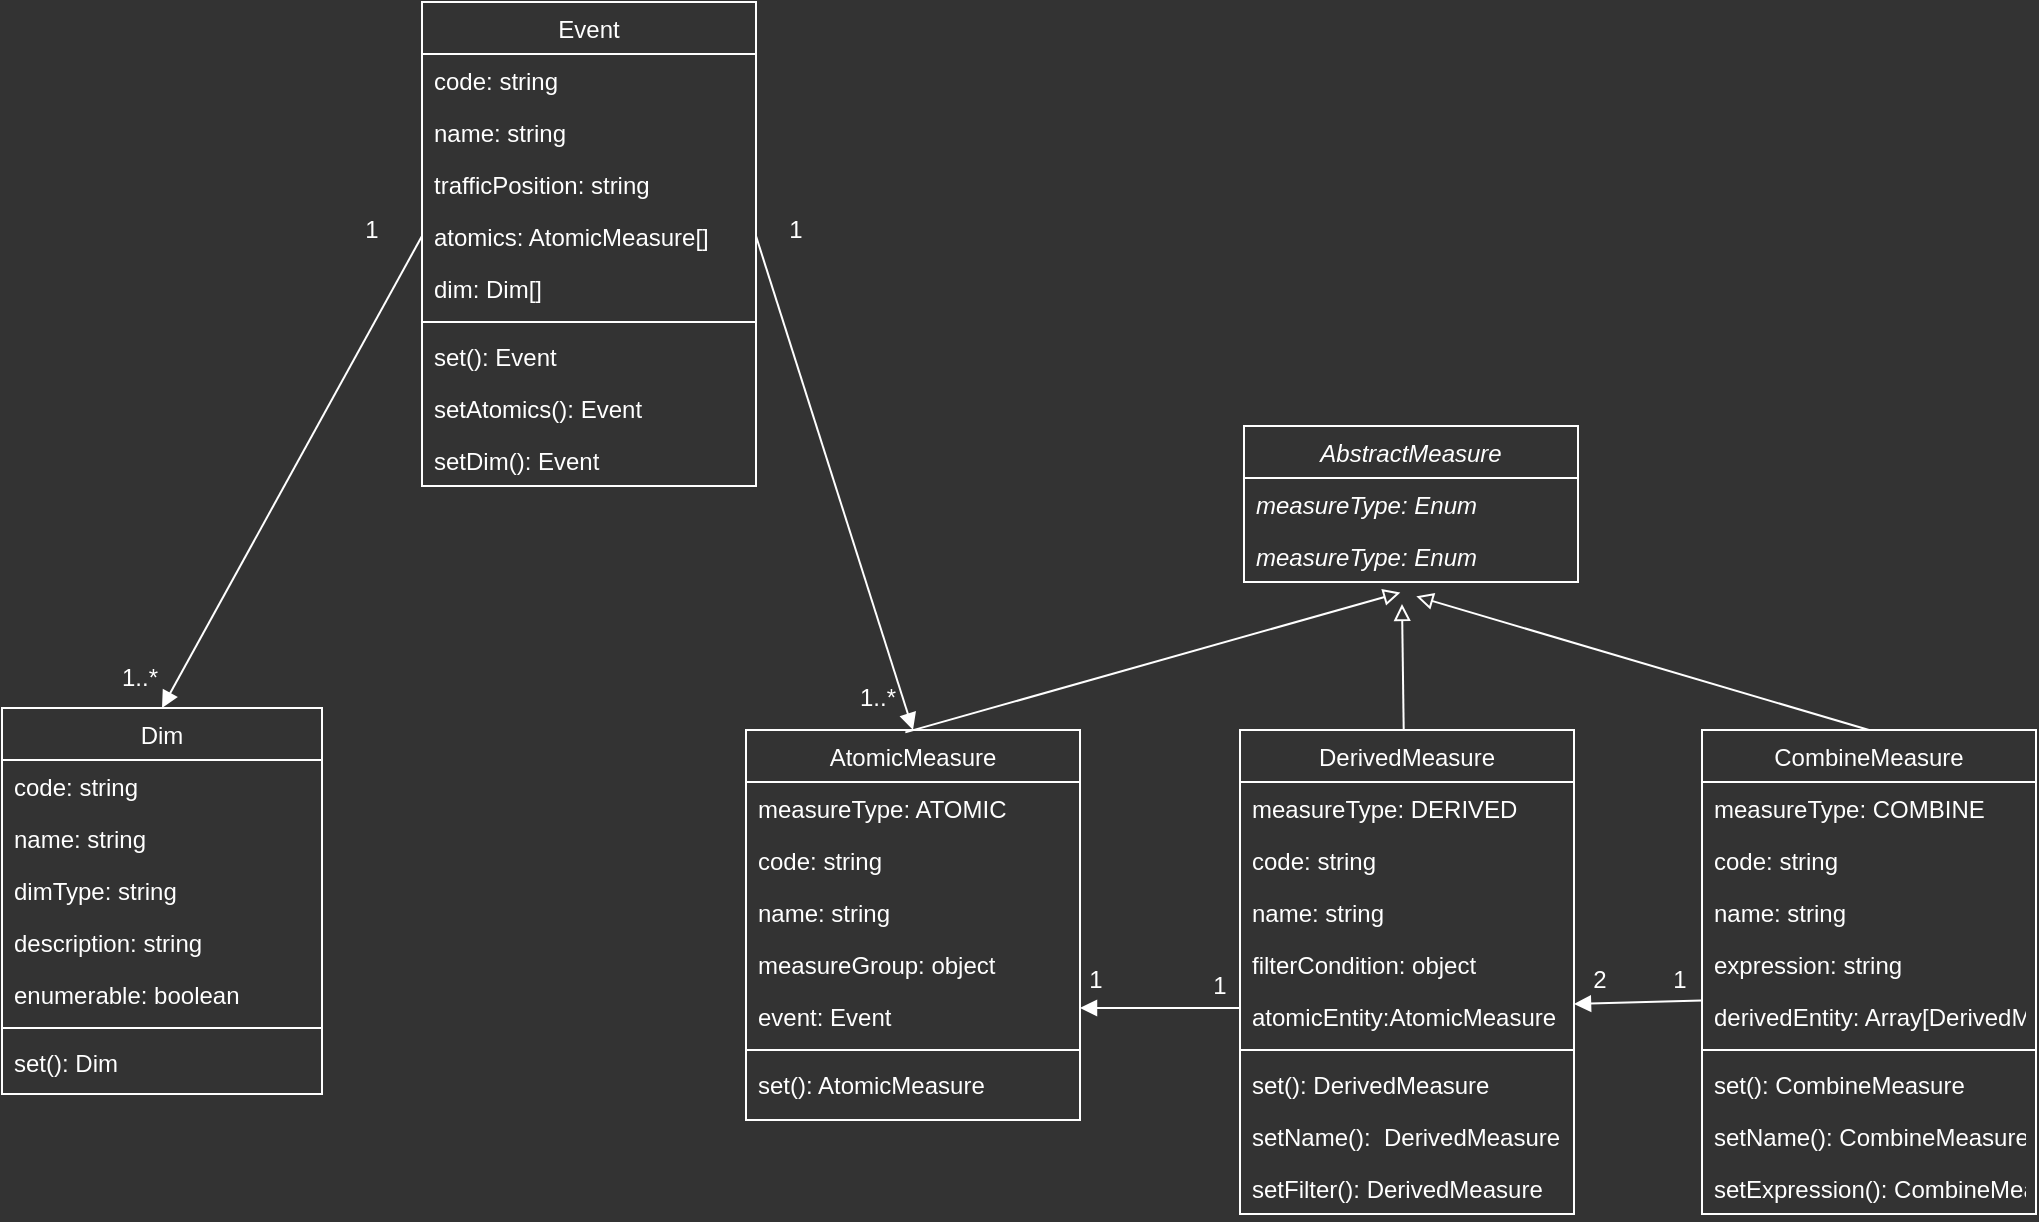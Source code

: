 <mxfile version="14.7.6" type="github">
  <diagram id="C5RBs43oDa-KdzZeNtuy" name="Page-1">
    <mxGraphModel dx="894" dy="668" grid="0" gridSize="10" guides="1" tooltips="1" connect="1" arrows="1" fold="1" page="1" pageScale="1" pageWidth="4827" pageHeight="4869" background="#333333" math="0" shadow="0">
      <root>
        <mxCell id="WIyWlLk6GJQsqaUBKTNV-0" />
        <mxCell id="WIyWlLk6GJQsqaUBKTNV-1" parent="WIyWlLk6GJQsqaUBKTNV-0" />
        <mxCell id="zkfFHV4jXpPFQw0GAbJ--17" value="Dim" style="swimlane;fontStyle=0;align=center;verticalAlign=top;childLayout=stackLayout;horizontal=1;startSize=26;horizontalStack=0;resizeParent=1;resizeLast=0;collapsible=1;marginBottom=0;rounded=0;shadow=0;strokeWidth=1;fontColor=#FFFFFF;strokeColor=#FFFFFF;fillColor=none;" parent="WIyWlLk6GJQsqaUBKTNV-1" vertex="1">
          <mxGeometry x="355" y="566" width="160" height="193" as="geometry">
            <mxRectangle x="550" y="140" width="160" height="26" as="alternateBounds" />
          </mxGeometry>
        </mxCell>
        <mxCell id="zkfFHV4jXpPFQw0GAbJ--18" value="code: string" style="text;align=left;verticalAlign=top;spacingLeft=4;spacingRight=4;overflow=hidden;rotatable=0;points=[[0,0.5],[1,0.5]];portConstraint=eastwest;fontColor=#FFFFFF;" parent="zkfFHV4jXpPFQw0GAbJ--17" vertex="1">
          <mxGeometry y="26" width="160" height="26" as="geometry" />
        </mxCell>
        <mxCell id="zkfFHV4jXpPFQw0GAbJ--19" value="name: string" style="text;align=left;verticalAlign=top;spacingLeft=4;spacingRight=4;overflow=hidden;rotatable=0;points=[[0,0.5],[1,0.5]];portConstraint=eastwest;rounded=0;shadow=0;html=0;fontColor=#FFFFFF;" parent="zkfFHV4jXpPFQw0GAbJ--17" vertex="1">
          <mxGeometry y="52" width="160" height="26" as="geometry" />
        </mxCell>
        <mxCell id="zkfFHV4jXpPFQw0GAbJ--20" value="dimType: string" style="text;align=left;verticalAlign=top;spacingLeft=4;spacingRight=4;overflow=hidden;rotatable=0;points=[[0,0.5],[1,0.5]];portConstraint=eastwest;rounded=0;shadow=0;html=0;fontColor=#FFFFFF;" parent="zkfFHV4jXpPFQw0GAbJ--17" vertex="1">
          <mxGeometry y="78" width="160" height="26" as="geometry" />
        </mxCell>
        <mxCell id="zkfFHV4jXpPFQw0GAbJ--21" value="description: string" style="text;align=left;verticalAlign=top;spacingLeft=4;spacingRight=4;overflow=hidden;rotatable=0;points=[[0,0.5],[1,0.5]];portConstraint=eastwest;rounded=0;shadow=0;html=0;fontColor=#FFFFFF;" parent="zkfFHV4jXpPFQw0GAbJ--17" vertex="1">
          <mxGeometry y="104" width="160" height="26" as="geometry" />
        </mxCell>
        <mxCell id="zkfFHV4jXpPFQw0GAbJ--22" value="enumerable: boolean" style="text;align=left;verticalAlign=top;spacingLeft=4;spacingRight=4;overflow=hidden;rotatable=0;points=[[0,0.5],[1,0.5]];portConstraint=eastwest;rounded=0;shadow=0;html=0;fontColor=#FFFFFF;" parent="zkfFHV4jXpPFQw0GAbJ--17" vertex="1">
          <mxGeometry y="130" width="160" height="26" as="geometry" />
        </mxCell>
        <mxCell id="zkfFHV4jXpPFQw0GAbJ--23" value="" style="line;html=1;strokeWidth=1;align=left;verticalAlign=middle;spacingTop=-1;spacingLeft=3;spacingRight=3;rotatable=0;labelPosition=right;points=[];portConstraint=eastwest;fontColor=#FFFFFF;strokeColor=#FFFFFF;" parent="zkfFHV4jXpPFQw0GAbJ--17" vertex="1">
          <mxGeometry y="156" width="160" height="8" as="geometry" />
        </mxCell>
        <mxCell id="zkfFHV4jXpPFQw0GAbJ--25" value="set(): Dim" style="text;align=left;verticalAlign=top;spacingLeft=4;spacingRight=4;overflow=hidden;rotatable=0;points=[[0,0.5],[1,0.5]];portConstraint=eastwest;fontColor=#FFFFFF;" parent="zkfFHV4jXpPFQw0GAbJ--17" vertex="1">
          <mxGeometry y="164" width="160" height="26" as="geometry" />
        </mxCell>
        <mxCell id="EBYmS5xXXLun_0fUrUWN-65" style="edgeStyle=none;rounded=0;orthogonalLoop=1;jettySize=auto;html=1;entryX=0.5;entryY=0;entryDx=0;entryDy=0;fontColor=#FFFFFF;endArrow=block;endFill=1;strokeColor=#FFFFFF;exitX=0;exitY=0.5;exitDx=0;exitDy=0;" edge="1" parent="WIyWlLk6GJQsqaUBKTNV-1" source="EBYmS5xXXLun_0fUrUWN-45" target="zkfFHV4jXpPFQw0GAbJ--17">
          <mxGeometry relative="1" as="geometry" />
        </mxCell>
        <mxCell id="EBYmS5xXXLun_0fUrUWN-66" style="edgeStyle=none;rounded=0;orthogonalLoop=1;jettySize=auto;html=1;entryX=0.5;entryY=0;entryDx=0;entryDy=0;fontColor=#FFFFFF;endArrow=block;endFill=1;strokeColor=#FFFFFF;exitX=1;exitY=0.5;exitDx=0;exitDy=0;" edge="1" parent="WIyWlLk6GJQsqaUBKTNV-1" source="EBYmS5xXXLun_0fUrUWN-45" target="EBYmS5xXXLun_0fUrUWN-9">
          <mxGeometry relative="1" as="geometry" />
        </mxCell>
        <mxCell id="EBYmS5xXXLun_0fUrUWN-41" value="Event" style="swimlane;fontStyle=0;align=center;verticalAlign=top;childLayout=stackLayout;horizontal=1;startSize=26;horizontalStack=0;resizeParent=1;resizeLast=0;collapsible=1;marginBottom=0;rounded=0;shadow=0;strokeWidth=1;fontColor=#FFFFFF;strokeColor=#FFFFFF;fillColor=none;" vertex="1" parent="WIyWlLk6GJQsqaUBKTNV-1">
          <mxGeometry x="565" y="213" width="167" height="242" as="geometry">
            <mxRectangle x="550" y="140" width="160" height="26" as="alternateBounds" />
          </mxGeometry>
        </mxCell>
        <mxCell id="EBYmS5xXXLun_0fUrUWN-43" value="code: string" style="text;align=left;verticalAlign=top;spacingLeft=4;spacingRight=4;overflow=hidden;rotatable=0;points=[[0,0.5],[1,0.5]];portConstraint=eastwest;rounded=0;shadow=0;html=0;fontColor=#FFFFFF;" vertex="1" parent="EBYmS5xXXLun_0fUrUWN-41">
          <mxGeometry y="26" width="167" height="26" as="geometry" />
        </mxCell>
        <mxCell id="EBYmS5xXXLun_0fUrUWN-44" value="name: string" style="text;align=left;verticalAlign=top;spacingLeft=4;spacingRight=4;overflow=hidden;rotatable=0;points=[[0,0.5],[1,0.5]];portConstraint=eastwest;rounded=0;shadow=0;html=0;fontColor=#FFFFFF;" vertex="1" parent="EBYmS5xXXLun_0fUrUWN-41">
          <mxGeometry y="52" width="167" height="26" as="geometry" />
        </mxCell>
        <mxCell id="EBYmS5xXXLun_0fUrUWN-42" value="trafficPosition: string" style="text;align=left;verticalAlign=top;spacingLeft=4;spacingRight=4;overflow=hidden;rotatable=0;points=[[0,0.5],[1,0.5]];portConstraint=eastwest;rounded=0;shadow=0;html=0;fontColor=#FFFFFF;" vertex="1" parent="EBYmS5xXXLun_0fUrUWN-41">
          <mxGeometry y="78" width="167" height="26" as="geometry" />
        </mxCell>
        <mxCell id="EBYmS5xXXLun_0fUrUWN-45" value="atomics: AtomicMeasure[]" style="text;align=left;verticalAlign=top;spacingLeft=4;spacingRight=4;overflow=hidden;rotatable=0;points=[[0,0.5],[1,0.5]];portConstraint=eastwest;rounded=0;shadow=0;html=0;fontColor=#FFFFFF;" vertex="1" parent="EBYmS5xXXLun_0fUrUWN-41">
          <mxGeometry y="104" width="167" height="26" as="geometry" />
        </mxCell>
        <mxCell id="EBYmS5xXXLun_0fUrUWN-46" value="dim: Dim[]" style="text;align=left;verticalAlign=top;spacingLeft=4;spacingRight=4;overflow=hidden;rotatable=0;points=[[0,0.5],[1,0.5]];portConstraint=eastwest;rounded=0;shadow=0;html=0;fontColor=#FFFFFF;" vertex="1" parent="EBYmS5xXXLun_0fUrUWN-41">
          <mxGeometry y="130" width="167" height="26" as="geometry" />
        </mxCell>
        <mxCell id="EBYmS5xXXLun_0fUrUWN-47" value="" style="line;html=1;strokeWidth=1;align=left;verticalAlign=middle;spacingTop=-1;spacingLeft=3;spacingRight=3;rotatable=0;labelPosition=right;points=[];portConstraint=eastwest;fontColor=#FFFFFF;strokeColor=#FFFFFF;" vertex="1" parent="EBYmS5xXXLun_0fUrUWN-41">
          <mxGeometry y="156" width="167" height="8" as="geometry" />
        </mxCell>
        <mxCell id="EBYmS5xXXLun_0fUrUWN-48" value="set(): Event" style="text;align=left;verticalAlign=top;spacingLeft=4;spacingRight=4;overflow=hidden;rotatable=0;points=[[0,0.5],[1,0.5]];portConstraint=eastwest;fontColor=#FFFFFF;" vertex="1" parent="EBYmS5xXXLun_0fUrUWN-41">
          <mxGeometry y="164" width="167" height="26" as="geometry" />
        </mxCell>
        <mxCell id="EBYmS5xXXLun_0fUrUWN-49" value="setAtomics(): Event" style="text;align=left;verticalAlign=top;spacingLeft=4;spacingRight=4;overflow=hidden;rotatable=0;points=[[0,0.5],[1,0.5]];portConstraint=eastwest;fontColor=#FFFFFF;" vertex="1" parent="EBYmS5xXXLun_0fUrUWN-41">
          <mxGeometry y="190" width="167" height="26" as="geometry" />
        </mxCell>
        <mxCell id="EBYmS5xXXLun_0fUrUWN-50" value="setDim(): Event" style="text;align=left;verticalAlign=top;spacingLeft=4;spacingRight=4;overflow=hidden;rotatable=0;points=[[0,0.5],[1,0.5]];portConstraint=eastwest;fontColor=#FFFFFF;" vertex="1" parent="EBYmS5xXXLun_0fUrUWN-41">
          <mxGeometry y="216" width="167" height="26" as="geometry" />
        </mxCell>
        <mxCell id="EBYmS5xXXLun_0fUrUWN-63" value="" style="group" vertex="1" connectable="0" parent="WIyWlLk6GJQsqaUBKTNV-1">
          <mxGeometry x="727" y="447" width="645" height="372" as="geometry" />
        </mxCell>
        <mxCell id="EBYmS5xXXLun_0fUrUWN-0" value="AbstractMeasure" style="swimlane;fontStyle=2;align=center;verticalAlign=top;childLayout=stackLayout;horizontal=1;startSize=26;horizontalStack=0;resizeParent=1;resizeLast=0;collapsible=1;marginBottom=0;rounded=0;shadow=0;strokeWidth=1;fontColor=#FFFFFF;strokeColor=#FFFFFF;fillColor=none;" vertex="1" parent="EBYmS5xXXLun_0fUrUWN-63">
          <mxGeometry x="249" y="-22" width="167" height="78" as="geometry">
            <mxRectangle x="550" y="140" width="160" height="26" as="alternateBounds" />
          </mxGeometry>
        </mxCell>
        <mxCell id="EBYmS5xXXLun_0fUrUWN-64" value="measureType: Enum" style="text;align=left;verticalAlign=top;spacingLeft=4;spacingRight=4;overflow=hidden;rotatable=0;points=[[0,0.5],[1,0.5]];portConstraint=eastwest;fontColor=#FFFFFF;fontStyle=2" vertex="1" parent="EBYmS5xXXLun_0fUrUWN-0">
          <mxGeometry y="26" width="167" height="26" as="geometry" />
        </mxCell>
        <mxCell id="EBYmS5xXXLun_0fUrUWN-1" value="measureType: Enum" style="text;align=left;verticalAlign=top;spacingLeft=4;spacingRight=4;overflow=hidden;rotatable=0;points=[[0,0.5],[1,0.5]];portConstraint=eastwest;fontColor=#FFFFFF;fontStyle=2" vertex="1" parent="EBYmS5xXXLun_0fUrUWN-0">
          <mxGeometry y="52" width="167" height="26" as="geometry" />
        </mxCell>
        <mxCell id="EBYmS5xXXLun_0fUrUWN-51" style="rounded=0;orthogonalLoop=1;jettySize=auto;html=1;fontColor=#FFFFFF;strokeColor=#FFFFFF;endArrow=block;endFill=0;exitX=0.477;exitY=0.006;exitDx=0;exitDy=0;exitPerimeter=0;" edge="1" parent="EBYmS5xXXLun_0fUrUWN-63" source="EBYmS5xXXLun_0fUrUWN-9">
          <mxGeometry relative="1" as="geometry">
            <mxPoint x="327.143" y="61.292" as="targetPoint" />
          </mxGeometry>
        </mxCell>
        <mxCell id="EBYmS5xXXLun_0fUrUWN-9" value="AtomicMeasure" style="swimlane;fontStyle=0;align=center;verticalAlign=top;childLayout=stackLayout;horizontal=1;startSize=26;horizontalStack=0;resizeParent=1;resizeLast=0;collapsible=1;marginBottom=0;rounded=0;shadow=0;strokeWidth=1;fontColor=#FFFFFF;strokeColor=#FFFFFF;fillColor=none;" vertex="1" parent="EBYmS5xXXLun_0fUrUWN-63">
          <mxGeometry y="130" width="167" height="195" as="geometry">
            <mxRectangle x="550" y="140" width="160" height="26" as="alternateBounds" />
          </mxGeometry>
        </mxCell>
        <mxCell id="EBYmS5xXXLun_0fUrUWN-12" value="measureType: ATOMIC" style="text;align=left;verticalAlign=top;spacingLeft=4;spacingRight=4;overflow=hidden;rotatable=0;points=[[0,0.5],[1,0.5]];portConstraint=eastwest;rounded=0;shadow=0;html=0;fontColor=#FFFFFF;" vertex="1" parent="EBYmS5xXXLun_0fUrUWN-9">
          <mxGeometry y="26" width="167" height="26" as="geometry" />
        </mxCell>
        <mxCell id="EBYmS5xXXLun_0fUrUWN-13" value="code: string" style="text;align=left;verticalAlign=top;spacingLeft=4;spacingRight=4;overflow=hidden;rotatable=0;points=[[0,0.5],[1,0.5]];portConstraint=eastwest;rounded=0;shadow=0;html=0;fontColor=#FFFFFF;" vertex="1" parent="EBYmS5xXXLun_0fUrUWN-9">
          <mxGeometry y="52" width="167" height="26" as="geometry" />
        </mxCell>
        <mxCell id="EBYmS5xXXLun_0fUrUWN-14" value="name: string" style="text;align=left;verticalAlign=top;spacingLeft=4;spacingRight=4;overflow=hidden;rotatable=0;points=[[0,0.5],[1,0.5]];portConstraint=eastwest;rounded=0;shadow=0;html=0;fontColor=#FFFFFF;" vertex="1" parent="EBYmS5xXXLun_0fUrUWN-9">
          <mxGeometry y="78" width="167" height="26" as="geometry" />
        </mxCell>
        <mxCell id="EBYmS5xXXLun_0fUrUWN-19" value="measureGroup: object" style="text;align=left;verticalAlign=top;spacingLeft=4;spacingRight=4;overflow=hidden;rotatable=0;points=[[0,0.5],[1,0.5]];portConstraint=eastwest;rounded=0;shadow=0;html=0;fontColor=#FFFFFF;" vertex="1" parent="EBYmS5xXXLun_0fUrUWN-9">
          <mxGeometry y="104" width="167" height="26" as="geometry" />
        </mxCell>
        <mxCell id="EBYmS5xXXLun_0fUrUWN-20" value="event: Event" style="text;align=left;verticalAlign=top;spacingLeft=4;spacingRight=4;overflow=hidden;rotatable=0;points=[[0,0.5],[1,0.5]];portConstraint=eastwest;rounded=0;shadow=0;html=0;fontColor=#FFFFFF;" vertex="1" parent="EBYmS5xXXLun_0fUrUWN-9">
          <mxGeometry y="130" width="167" height="26" as="geometry" />
        </mxCell>
        <mxCell id="EBYmS5xXXLun_0fUrUWN-15" value="" style="line;html=1;strokeWidth=1;align=left;verticalAlign=middle;spacingTop=-1;spacingLeft=3;spacingRight=3;rotatable=0;labelPosition=right;points=[];portConstraint=eastwest;fontColor=#FFFFFF;strokeColor=#FFFFFF;" vertex="1" parent="EBYmS5xXXLun_0fUrUWN-9">
          <mxGeometry y="156" width="167" height="8" as="geometry" />
        </mxCell>
        <mxCell id="EBYmS5xXXLun_0fUrUWN-16" value="set(): AtomicMeasure" style="text;align=left;verticalAlign=top;spacingLeft=4;spacingRight=4;overflow=hidden;rotatable=0;points=[[0,0.5],[1,0.5]];portConstraint=eastwest;fontColor=#FFFFFF;" vertex="1" parent="EBYmS5xXXLun_0fUrUWN-9">
          <mxGeometry y="164" width="167" height="26" as="geometry" />
        </mxCell>
        <mxCell id="EBYmS5xXXLun_0fUrUWN-52" style="edgeStyle=none;rounded=0;orthogonalLoop=1;jettySize=auto;html=1;fontColor=#FFFFFF;endArrow=block;endFill=0;strokeColor=#FFFFFF;" edge="1" parent="EBYmS5xXXLun_0fUrUWN-63" source="EBYmS5xXXLun_0fUrUWN-21">
          <mxGeometry relative="1" as="geometry">
            <mxPoint x="328" y="67" as="targetPoint" />
          </mxGeometry>
        </mxCell>
        <mxCell id="EBYmS5xXXLun_0fUrUWN-21" value="DerivedMeasure" style="swimlane;fontStyle=0;align=center;verticalAlign=top;childLayout=stackLayout;horizontal=1;startSize=26;horizontalStack=0;resizeParent=1;resizeLast=0;collapsible=1;marginBottom=0;rounded=0;shadow=0;strokeWidth=1;fontColor=#FFFFFF;strokeColor=#FFFFFF;fillColor=none;" vertex="1" parent="EBYmS5xXXLun_0fUrUWN-63">
          <mxGeometry x="247" y="130" width="167" height="242" as="geometry">
            <mxRectangle x="550" y="140" width="160" height="26" as="alternateBounds" />
          </mxGeometry>
        </mxCell>
        <mxCell id="EBYmS5xXXLun_0fUrUWN-22" value="measureType: DERIVED" style="text;align=left;verticalAlign=top;spacingLeft=4;spacingRight=4;overflow=hidden;rotatable=0;points=[[0,0.5],[1,0.5]];portConstraint=eastwest;rounded=0;shadow=0;html=0;fontColor=#FFFFFF;" vertex="1" parent="EBYmS5xXXLun_0fUrUWN-21">
          <mxGeometry y="26" width="167" height="26" as="geometry" />
        </mxCell>
        <mxCell id="EBYmS5xXXLun_0fUrUWN-23" value="code: string" style="text;align=left;verticalAlign=top;spacingLeft=4;spacingRight=4;overflow=hidden;rotatable=0;points=[[0,0.5],[1,0.5]];portConstraint=eastwest;rounded=0;shadow=0;html=0;fontColor=#FFFFFF;" vertex="1" parent="EBYmS5xXXLun_0fUrUWN-21">
          <mxGeometry y="52" width="167" height="26" as="geometry" />
        </mxCell>
        <mxCell id="EBYmS5xXXLun_0fUrUWN-24" value="name: string" style="text;align=left;verticalAlign=top;spacingLeft=4;spacingRight=4;overflow=hidden;rotatable=0;points=[[0,0.5],[1,0.5]];portConstraint=eastwest;rounded=0;shadow=0;html=0;fontColor=#FFFFFF;" vertex="1" parent="EBYmS5xXXLun_0fUrUWN-21">
          <mxGeometry y="78" width="167" height="26" as="geometry" />
        </mxCell>
        <mxCell id="EBYmS5xXXLun_0fUrUWN-26" value="filterCondition: object" style="text;align=left;verticalAlign=top;spacingLeft=4;spacingRight=4;overflow=hidden;rotatable=0;points=[[0,0.5],[1,0.5]];portConstraint=eastwest;rounded=0;shadow=0;html=0;fontColor=#FFFFFF;" vertex="1" parent="EBYmS5xXXLun_0fUrUWN-21">
          <mxGeometry y="104" width="167" height="26" as="geometry" />
        </mxCell>
        <mxCell id="EBYmS5xXXLun_0fUrUWN-25" value="atomicEntity:AtomicMeasure" style="text;align=left;verticalAlign=top;spacingLeft=4;spacingRight=4;overflow=hidden;rotatable=0;points=[[0,0.5],[1,0.5]];portConstraint=eastwest;rounded=0;shadow=0;html=0;fontColor=#FFFFFF;" vertex="1" parent="EBYmS5xXXLun_0fUrUWN-21">
          <mxGeometry y="130" width="167" height="26" as="geometry" />
        </mxCell>
        <mxCell id="EBYmS5xXXLun_0fUrUWN-27" value="" style="line;html=1;strokeWidth=1;align=left;verticalAlign=middle;spacingTop=-1;spacingLeft=3;spacingRight=3;rotatable=0;labelPosition=right;points=[];portConstraint=eastwest;fontColor=#FFFFFF;strokeColor=#FFFFFF;" vertex="1" parent="EBYmS5xXXLun_0fUrUWN-21">
          <mxGeometry y="156" width="167" height="8" as="geometry" />
        </mxCell>
        <mxCell id="EBYmS5xXXLun_0fUrUWN-28" value="set(): DerivedMeasure" style="text;align=left;verticalAlign=top;spacingLeft=4;spacingRight=4;overflow=hidden;rotatable=0;points=[[0,0.5],[1,0.5]];portConstraint=eastwest;fontColor=#FFFFFF;" vertex="1" parent="EBYmS5xXXLun_0fUrUWN-21">
          <mxGeometry y="164" width="167" height="26" as="geometry" />
        </mxCell>
        <mxCell id="EBYmS5xXXLun_0fUrUWN-30" value="setName():  DerivedMeasure" style="text;align=left;verticalAlign=top;spacingLeft=4;spacingRight=4;overflow=hidden;rotatable=0;points=[[0,0.5],[1,0.5]];portConstraint=eastwest;fontColor=#FFFFFF;" vertex="1" parent="EBYmS5xXXLun_0fUrUWN-21">
          <mxGeometry y="190" width="167" height="26" as="geometry" />
        </mxCell>
        <mxCell id="EBYmS5xXXLun_0fUrUWN-29" value="setFilter(): DerivedMeasure" style="text;align=left;verticalAlign=top;spacingLeft=4;spacingRight=4;overflow=hidden;rotatable=0;points=[[0,0.5],[1,0.5]];portConstraint=eastwest;fontColor=#FFFFFF;" vertex="1" parent="EBYmS5xXXLun_0fUrUWN-21">
          <mxGeometry y="216" width="167" height="26" as="geometry" />
        </mxCell>
        <mxCell id="EBYmS5xXXLun_0fUrUWN-53" style="edgeStyle=none;rounded=0;orthogonalLoop=1;jettySize=auto;html=1;fontColor=#FFFFFF;endArrow=block;endFill=0;strokeColor=#FFFFFF;exitX=0.5;exitY=0;exitDx=0;exitDy=0;" edge="1" parent="EBYmS5xXXLun_0fUrUWN-63" source="EBYmS5xXXLun_0fUrUWN-31">
          <mxGeometry relative="1" as="geometry">
            <mxPoint x="335.143" y="63.15" as="targetPoint" />
          </mxGeometry>
        </mxCell>
        <mxCell id="EBYmS5xXXLun_0fUrUWN-31" value="CombineMeasure" style="swimlane;fontStyle=0;align=center;verticalAlign=top;childLayout=stackLayout;horizontal=1;startSize=26;horizontalStack=0;resizeParent=1;resizeLast=0;collapsible=1;marginBottom=0;rounded=0;shadow=0;strokeWidth=1;fontColor=#FFFFFF;strokeColor=#FFFFFF;fillColor=none;" vertex="1" parent="EBYmS5xXXLun_0fUrUWN-63">
          <mxGeometry x="478" y="130" width="167" height="242" as="geometry">
            <mxRectangle x="550" y="140" width="160" height="26" as="alternateBounds" />
          </mxGeometry>
        </mxCell>
        <mxCell id="EBYmS5xXXLun_0fUrUWN-32" value="measureType: COMBINE" style="text;align=left;verticalAlign=top;spacingLeft=4;spacingRight=4;overflow=hidden;rotatable=0;points=[[0,0.5],[1,0.5]];portConstraint=eastwest;rounded=0;shadow=0;html=0;fontColor=#FFFFFF;" vertex="1" parent="EBYmS5xXXLun_0fUrUWN-31">
          <mxGeometry y="26" width="167" height="26" as="geometry" />
        </mxCell>
        <mxCell id="EBYmS5xXXLun_0fUrUWN-33" value="code: string" style="text;align=left;verticalAlign=top;spacingLeft=4;spacingRight=4;overflow=hidden;rotatable=0;points=[[0,0.5],[1,0.5]];portConstraint=eastwest;rounded=0;shadow=0;html=0;fontColor=#FFFFFF;" vertex="1" parent="EBYmS5xXXLun_0fUrUWN-31">
          <mxGeometry y="52" width="167" height="26" as="geometry" />
        </mxCell>
        <mxCell id="EBYmS5xXXLun_0fUrUWN-34" value="name: string" style="text;align=left;verticalAlign=top;spacingLeft=4;spacingRight=4;overflow=hidden;rotatable=0;points=[[0,0.5],[1,0.5]];portConstraint=eastwest;rounded=0;shadow=0;html=0;fontColor=#FFFFFF;" vertex="1" parent="EBYmS5xXXLun_0fUrUWN-31">
          <mxGeometry y="78" width="167" height="26" as="geometry" />
        </mxCell>
        <mxCell id="EBYmS5xXXLun_0fUrUWN-35" value="expression: string" style="text;align=left;verticalAlign=top;spacingLeft=4;spacingRight=4;overflow=hidden;rotatable=0;points=[[0,0.5],[1,0.5]];portConstraint=eastwest;rounded=0;shadow=0;html=0;fontColor=#FFFFFF;" vertex="1" parent="EBYmS5xXXLun_0fUrUWN-31">
          <mxGeometry y="104" width="167" height="26" as="geometry" />
        </mxCell>
        <mxCell id="EBYmS5xXXLun_0fUrUWN-36" value="derivedEntity: Array[DerivedMeasure]&#xa;" style="text;align=left;verticalAlign=top;spacingLeft=4;spacingRight=4;overflow=hidden;rotatable=0;points=[[0,0.5],[1,0.5]];portConstraint=eastwest;rounded=0;shadow=0;html=0;fontColor=#FFFFFF;" vertex="1" parent="EBYmS5xXXLun_0fUrUWN-31">
          <mxGeometry y="130" width="167" height="26" as="geometry" />
        </mxCell>
        <mxCell id="EBYmS5xXXLun_0fUrUWN-37" value="" style="line;html=1;strokeWidth=1;align=left;verticalAlign=middle;spacingTop=-1;spacingLeft=3;spacingRight=3;rotatable=0;labelPosition=right;points=[];portConstraint=eastwest;fontColor=#FFFFFF;strokeColor=#FFFFFF;" vertex="1" parent="EBYmS5xXXLun_0fUrUWN-31">
          <mxGeometry y="156" width="167" height="8" as="geometry" />
        </mxCell>
        <mxCell id="EBYmS5xXXLun_0fUrUWN-38" value="set(): CombineMeasure" style="text;align=left;verticalAlign=top;spacingLeft=4;spacingRight=4;overflow=hidden;rotatable=0;points=[[0,0.5],[1,0.5]];portConstraint=eastwest;fontColor=#FFFFFF;" vertex="1" parent="EBYmS5xXXLun_0fUrUWN-31">
          <mxGeometry y="164" width="167" height="26" as="geometry" />
        </mxCell>
        <mxCell id="EBYmS5xXXLun_0fUrUWN-39" value="setName(): CombineMeasure" style="text;align=left;verticalAlign=top;spacingLeft=4;spacingRight=4;overflow=hidden;rotatable=0;points=[[0,0.5],[1,0.5]];portConstraint=eastwest;fontColor=#FFFFFF;" vertex="1" parent="EBYmS5xXXLun_0fUrUWN-31">
          <mxGeometry y="190" width="167" height="26" as="geometry" />
        </mxCell>
        <mxCell id="EBYmS5xXXLun_0fUrUWN-40" value="setExpression(): CombineMeasure" style="text;align=left;verticalAlign=top;spacingLeft=4;spacingRight=4;overflow=hidden;rotatable=0;points=[[0,0.5],[1,0.5]];portConstraint=eastwest;fontColor=#FFFFFF;" vertex="1" parent="EBYmS5xXXLun_0fUrUWN-31">
          <mxGeometry y="216" width="167" height="26" as="geometry" />
        </mxCell>
        <mxCell id="EBYmS5xXXLun_0fUrUWN-54" style="edgeStyle=none;rounded=0;orthogonalLoop=1;jettySize=auto;html=1;entryX=1;entryY=0.5;entryDx=0;entryDy=0;fontColor=#FFFFFF;endArrow=block;endFill=1;strokeColor=#FFFFFF;" edge="1" parent="EBYmS5xXXLun_0fUrUWN-63">
          <mxGeometry relative="1" as="geometry">
            <mxPoint x="478" y="265.264" as="sourcePoint" />
            <mxPoint x="414" y="267" as="targetPoint" />
          </mxGeometry>
        </mxCell>
        <mxCell id="EBYmS5xXXLun_0fUrUWN-58" style="edgeStyle=none;rounded=0;orthogonalLoop=1;jettySize=auto;html=1;exitX=0;exitY=0.5;exitDx=0;exitDy=0;entryX=1;entryY=0.5;entryDx=0;entryDy=0;fontColor=#FFFFFF;endArrow=block;endFill=1;strokeColor=#FFFFFF;" edge="1" parent="EBYmS5xXXLun_0fUrUWN-63">
          <mxGeometry relative="1" as="geometry">
            <mxPoint x="247" y="269" as="sourcePoint" />
            <mxPoint x="167" y="269" as="targetPoint" />
          </mxGeometry>
        </mxCell>
        <mxCell id="EBYmS5xXXLun_0fUrUWN-59" value="1" style="text;html=1;strokeColor=none;fillColor=none;align=center;verticalAlign=middle;whiteSpace=wrap;rounded=0;fontColor=#FFFFFF;" vertex="1" parent="EBYmS5xXXLun_0fUrUWN-63">
          <mxGeometry x="447" y="245" width="40" height="20" as="geometry" />
        </mxCell>
        <mxCell id="EBYmS5xXXLun_0fUrUWN-60" value="2" style="text;html=1;strokeColor=none;fillColor=none;align=center;verticalAlign=middle;whiteSpace=wrap;rounded=0;fontColor=#FFFFFF;" vertex="1" parent="EBYmS5xXXLun_0fUrUWN-63">
          <mxGeometry x="407" y="245" width="40" height="20" as="geometry" />
        </mxCell>
        <mxCell id="EBYmS5xXXLun_0fUrUWN-61" value="1" style="text;html=1;strokeColor=none;fillColor=none;align=center;verticalAlign=middle;whiteSpace=wrap;rounded=0;fontColor=#FFFFFF;" vertex="1" parent="EBYmS5xXXLun_0fUrUWN-63">
          <mxGeometry x="155" y="245" width="40" height="20" as="geometry" />
        </mxCell>
        <mxCell id="EBYmS5xXXLun_0fUrUWN-62" value="1" style="text;html=1;strokeColor=none;fillColor=none;align=center;verticalAlign=middle;whiteSpace=wrap;rounded=0;fontColor=#FFFFFF;" vertex="1" parent="EBYmS5xXXLun_0fUrUWN-63">
          <mxGeometry x="217" y="248" width="40" height="20" as="geometry" />
        </mxCell>
        <mxCell id="EBYmS5xXXLun_0fUrUWN-70" value="1..*" style="text;html=1;strokeColor=none;fillColor=none;align=center;verticalAlign=middle;whiteSpace=wrap;rounded=0;fontColor=#FFFFFF;" vertex="1" parent="EBYmS5xXXLun_0fUrUWN-63">
          <mxGeometry x="46" y="104" width="40" height="20" as="geometry" />
        </mxCell>
        <mxCell id="EBYmS5xXXLun_0fUrUWN-67" value="1" style="text;html=1;strokeColor=none;fillColor=none;align=center;verticalAlign=middle;whiteSpace=wrap;rounded=0;fontColor=#FFFFFF;" vertex="1" parent="WIyWlLk6GJQsqaUBKTNV-1">
          <mxGeometry x="520" y="317" width="40" height="20" as="geometry" />
        </mxCell>
        <mxCell id="EBYmS5xXXLun_0fUrUWN-68" value="1..*" style="text;html=1;strokeColor=none;fillColor=none;align=center;verticalAlign=middle;whiteSpace=wrap;rounded=0;fontColor=#FFFFFF;" vertex="1" parent="WIyWlLk6GJQsqaUBKTNV-1">
          <mxGeometry x="404" y="541" width="40" height="20" as="geometry" />
        </mxCell>
        <mxCell id="EBYmS5xXXLun_0fUrUWN-69" value="1" style="text;html=1;strokeColor=none;fillColor=none;align=center;verticalAlign=middle;whiteSpace=wrap;rounded=0;fontColor=#FFFFFF;" vertex="1" parent="WIyWlLk6GJQsqaUBKTNV-1">
          <mxGeometry x="732" y="317" width="40" height="20" as="geometry" />
        </mxCell>
      </root>
    </mxGraphModel>
  </diagram>
</mxfile>
